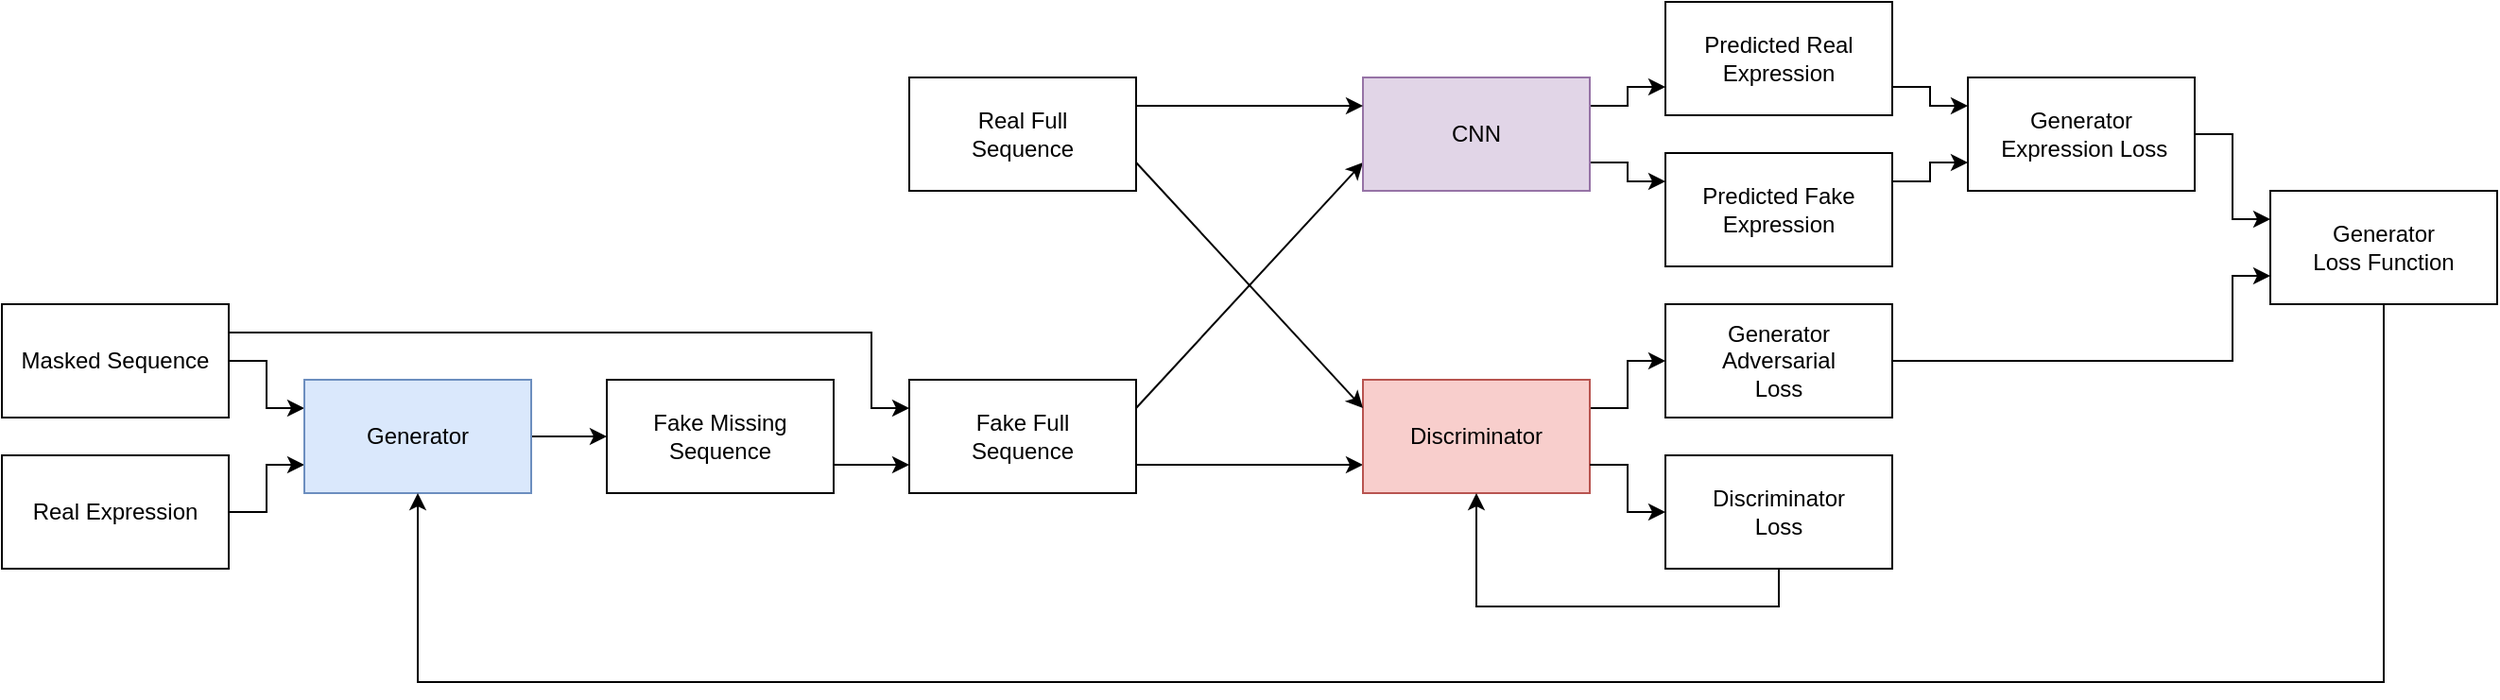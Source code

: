 <mxfile version="24.8.0">
  <diagram name="Page-1" id="w1xVRJd-9sXZaie4cN5L">
    <mxGraphModel dx="1502" dy="192" grid="0" gridSize="10" guides="0" tooltips="0" connect="1" arrows="1" fold="1" page="0" pageScale="1" pageWidth="850" pageHeight="1100" math="0" shadow="0">
      <root>
        <mxCell id="0" />
        <mxCell id="1" parent="0" />
        <mxCell id="ZdumHRwsYj28944mz9WU-9" style="edgeStyle=orthogonalEdgeStyle;rounded=0;orthogonalLoop=1;jettySize=auto;html=1;entryX=0;entryY=0.25;entryDx=0;entryDy=0;exitX=1;exitY=0.5;exitDx=0;exitDy=0;" edge="1" parent="1" source="ZdumHRwsYj28944mz9WU-10" target="ZdumHRwsYj28944mz9WU-13">
          <mxGeometry relative="1" as="geometry" />
        </mxCell>
        <mxCell id="ZdumHRwsYj28944mz9WU-54" style="edgeStyle=orthogonalEdgeStyle;rounded=0;orthogonalLoop=1;jettySize=auto;html=1;exitX=1;exitY=0.25;exitDx=0;exitDy=0;entryX=0;entryY=0.25;entryDx=0;entryDy=0;" edge="1" parent="1" source="ZdumHRwsYj28944mz9WU-10" target="ZdumHRwsYj28944mz9WU-20">
          <mxGeometry relative="1" as="geometry">
            <Array as="points">
              <mxPoint x="780" y="695" />
              <mxPoint x="780" y="735" />
            </Array>
          </mxGeometry>
        </mxCell>
        <mxCell id="ZdumHRwsYj28944mz9WU-10" value="Masked Sequence" style="rounded=0;whiteSpace=wrap;html=1;" vertex="1" parent="1">
          <mxGeometry x="320" y="680" width="120" height="60" as="geometry" />
        </mxCell>
        <mxCell id="ZdumHRwsYj28944mz9WU-11" style="edgeStyle=orthogonalEdgeStyle;rounded=0;orthogonalLoop=1;jettySize=auto;html=1;entryX=0;entryY=0.75;entryDx=0;entryDy=0;" edge="1" parent="1" source="ZdumHRwsYj28944mz9WU-12" target="ZdumHRwsYj28944mz9WU-13">
          <mxGeometry relative="1" as="geometry" />
        </mxCell>
        <mxCell id="ZdumHRwsYj28944mz9WU-12" value="Real Expression" style="rounded=0;whiteSpace=wrap;html=1;" vertex="1" parent="1">
          <mxGeometry x="320" y="760" width="120" height="60" as="geometry" />
        </mxCell>
        <mxCell id="ZdumHRwsYj28944mz9WU-50" style="edgeStyle=orthogonalEdgeStyle;rounded=0;orthogonalLoop=1;jettySize=auto;html=1;entryX=0;entryY=0.5;entryDx=0;entryDy=0;" edge="1" parent="1" source="ZdumHRwsYj28944mz9WU-13" target="ZdumHRwsYj28944mz9WU-48">
          <mxGeometry relative="1" as="geometry" />
        </mxCell>
        <mxCell id="ZdumHRwsYj28944mz9WU-13" value="Generator" style="rounded=0;whiteSpace=wrap;html=1;fillColor=#dae8fc;strokeColor=#6c8ebf;" vertex="1" parent="1">
          <mxGeometry x="480" y="720" width="120" height="60" as="geometry" />
        </mxCell>
        <mxCell id="ZdumHRwsYj28944mz9WU-14" value="" style="edgeStyle=orthogonalEdgeStyle;rounded=0;orthogonalLoop=1;jettySize=auto;html=1;entryX=0;entryY=0.75;entryDx=0;entryDy=0;exitX=1;exitY=0.75;exitDx=0;exitDy=0;" edge="1" parent="1" source="ZdumHRwsYj28944mz9WU-48" target="ZdumHRwsYj28944mz9WU-20">
          <mxGeometry relative="1" as="geometry">
            <mxPoint x="790" y="750" as="sourcePoint" />
            <mxPoint x="800" y="750" as="targetPoint" />
          </mxGeometry>
        </mxCell>
        <mxCell id="ZdumHRwsYj28944mz9WU-18" style="edgeStyle=orthogonalEdgeStyle;rounded=0;orthogonalLoop=1;jettySize=auto;html=1;entryX=0;entryY=0.75;entryDx=0;entryDy=0;exitX=1;exitY=0.75;exitDx=0;exitDy=0;" edge="1" parent="1" source="ZdumHRwsYj28944mz9WU-20" target="ZdumHRwsYj28944mz9WU-22">
          <mxGeometry relative="1" as="geometry" />
        </mxCell>
        <mxCell id="ZdumHRwsYj28944mz9WU-47" style="rounded=0;orthogonalLoop=1;jettySize=auto;html=1;entryX=0;entryY=0.75;entryDx=0;entryDy=0;exitX=1;exitY=0.25;exitDx=0;exitDy=0;" edge="1" parent="1" source="ZdumHRwsYj28944mz9WU-20" target="ZdumHRwsYj28944mz9WU-27">
          <mxGeometry relative="1" as="geometry" />
        </mxCell>
        <mxCell id="ZdumHRwsYj28944mz9WU-20" value="Fake Full&lt;div&gt;Sequence&lt;/div&gt;" style="rounded=0;whiteSpace=wrap;html=1;" vertex="1" parent="1">
          <mxGeometry x="800" y="720" width="120" height="60" as="geometry" />
        </mxCell>
        <mxCell id="ZdumHRwsYj28944mz9WU-21" style="edgeStyle=orthogonalEdgeStyle;rounded=0;orthogonalLoop=1;jettySize=auto;html=1;entryX=0;entryY=0.5;entryDx=0;entryDy=0;exitX=1;exitY=0.25;exitDx=0;exitDy=0;" edge="1" parent="1" source="ZdumHRwsYj28944mz9WU-22" target="ZdumHRwsYj28944mz9WU-24">
          <mxGeometry relative="1" as="geometry" />
        </mxCell>
        <mxCell id="ZdumHRwsYj28944mz9WU-22" value="Discriminator" style="rounded=0;whiteSpace=wrap;html=1;fillColor=#f8cecc;strokeColor=#b85450;" vertex="1" parent="1">
          <mxGeometry x="1040" y="720" width="120" height="60" as="geometry" />
        </mxCell>
        <mxCell id="ZdumHRwsYj28944mz9WU-52" style="edgeStyle=orthogonalEdgeStyle;rounded=0;orthogonalLoop=1;jettySize=auto;html=1;exitX=1;exitY=0.5;exitDx=0;exitDy=0;entryX=0;entryY=0.75;entryDx=0;entryDy=0;" edge="1" parent="1" source="ZdumHRwsYj28944mz9WU-24" target="ZdumHRwsYj28944mz9WU-30">
          <mxGeometry relative="1" as="geometry">
            <Array as="points">
              <mxPoint x="1500" y="710" />
              <mxPoint x="1500" y="665" />
            </Array>
          </mxGeometry>
        </mxCell>
        <mxCell id="ZdumHRwsYj28944mz9WU-24" value="Generator&lt;br&gt;&lt;div&gt;&lt;span style=&quot;background-color: initial;&quot;&gt;Adversarial&lt;/span&gt;&lt;/div&gt;&lt;div&gt;Loss&lt;/div&gt;" style="rounded=0;whiteSpace=wrap;html=1;" vertex="1" parent="1">
          <mxGeometry x="1200" y="680" width="120" height="60" as="geometry" />
        </mxCell>
        <mxCell id="ZdumHRwsYj28944mz9WU-25" style="edgeStyle=orthogonalEdgeStyle;rounded=0;orthogonalLoop=1;jettySize=auto;html=1;exitX=1;exitY=0.75;exitDx=0;exitDy=0;entryX=0;entryY=0.25;entryDx=0;entryDy=0;" edge="1" parent="1" source="ZdumHRwsYj28944mz9WU-27" target="ZdumHRwsYj28944mz9WU-34">
          <mxGeometry relative="1" as="geometry" />
        </mxCell>
        <mxCell id="ZdumHRwsYj28944mz9WU-26" style="edgeStyle=orthogonalEdgeStyle;rounded=0;orthogonalLoop=1;jettySize=auto;html=1;exitX=1;exitY=0.25;exitDx=0;exitDy=0;entryX=0;entryY=0.75;entryDx=0;entryDy=0;" edge="1" parent="1" source="ZdumHRwsYj28944mz9WU-27" target="ZdumHRwsYj28944mz9WU-36">
          <mxGeometry relative="1" as="geometry" />
        </mxCell>
        <mxCell id="ZdumHRwsYj28944mz9WU-27" value="CNN" style="rounded=0;whiteSpace=wrap;html=1;fillColor=#e1d5e7;strokeColor=#9673a6;" vertex="1" parent="1">
          <mxGeometry x="1040" y="560" width="120" height="60" as="geometry" />
        </mxCell>
        <mxCell id="ZdumHRwsYj28944mz9WU-53" style="edgeStyle=orthogonalEdgeStyle;rounded=0;orthogonalLoop=1;jettySize=auto;html=1;entryX=0;entryY=0.25;entryDx=0;entryDy=0;" edge="1" parent="1" source="ZdumHRwsYj28944mz9WU-29" target="ZdumHRwsYj28944mz9WU-30">
          <mxGeometry relative="1" as="geometry" />
        </mxCell>
        <mxCell id="ZdumHRwsYj28944mz9WU-29" value="Generator&lt;div&gt;&amp;nbsp;Expression Loss&lt;/div&gt;" style="rounded=0;whiteSpace=wrap;html=1;" vertex="1" parent="1">
          <mxGeometry x="1360" y="560" width="120" height="60" as="geometry" />
        </mxCell>
        <mxCell id="ZdumHRwsYj28944mz9WU-56" style="edgeStyle=orthogonalEdgeStyle;rounded=0;orthogonalLoop=1;jettySize=auto;html=1;entryX=0.5;entryY=1;entryDx=0;entryDy=0;" edge="1" parent="1" source="ZdumHRwsYj28944mz9WU-30" target="ZdumHRwsYj28944mz9WU-13">
          <mxGeometry relative="1" as="geometry">
            <Array as="points">
              <mxPoint x="1580" y="880" />
              <mxPoint x="540" y="880" />
            </Array>
          </mxGeometry>
        </mxCell>
        <mxCell id="ZdumHRwsYj28944mz9WU-30" value="Generator&lt;div&gt;Loss Function&lt;/div&gt;" style="rounded=0;whiteSpace=wrap;html=1;" vertex="1" parent="1">
          <mxGeometry x="1520" y="620" width="120" height="60" as="geometry" />
        </mxCell>
        <mxCell id="ZdumHRwsYj28944mz9WU-37" style="edgeStyle=orthogonalEdgeStyle;rounded=0;orthogonalLoop=1;jettySize=auto;html=1;exitX=1;exitY=0.25;exitDx=0;exitDy=0;entryX=0;entryY=0.25;entryDx=0;entryDy=0;" edge="1" parent="1" source="ZdumHRwsYj28944mz9WU-32" target="ZdumHRwsYj28944mz9WU-27">
          <mxGeometry relative="1" as="geometry" />
        </mxCell>
        <mxCell id="ZdumHRwsYj28944mz9WU-46" style="rounded=0;orthogonalLoop=1;jettySize=auto;html=1;entryX=0;entryY=0.25;entryDx=0;entryDy=0;exitX=1;exitY=0.75;exitDx=0;exitDy=0;" edge="1" parent="1" source="ZdumHRwsYj28944mz9WU-32" target="ZdumHRwsYj28944mz9WU-22">
          <mxGeometry relative="1" as="geometry" />
        </mxCell>
        <mxCell id="ZdumHRwsYj28944mz9WU-32" value="Real Full&lt;div&gt;&lt;span style=&quot;background-color: initial;&quot;&gt;Sequence&lt;/span&gt;&lt;/div&gt;" style="rounded=0;whiteSpace=wrap;html=1;" vertex="1" parent="1">
          <mxGeometry x="800" y="560" width="120" height="60" as="geometry" />
        </mxCell>
        <mxCell id="ZdumHRwsYj28944mz9WU-33" style="edgeStyle=orthogonalEdgeStyle;rounded=0;orthogonalLoop=1;jettySize=auto;html=1;exitX=1;exitY=0.25;exitDx=0;exitDy=0;entryX=0;entryY=0.75;entryDx=0;entryDy=0;" edge="1" parent="1" source="ZdumHRwsYj28944mz9WU-34" target="ZdumHRwsYj28944mz9WU-29">
          <mxGeometry relative="1" as="geometry" />
        </mxCell>
        <mxCell id="ZdumHRwsYj28944mz9WU-34" value="Predicted Fake Expression" style="rounded=0;whiteSpace=wrap;html=1;" vertex="1" parent="1">
          <mxGeometry x="1200" y="600" width="120" height="60" as="geometry" />
        </mxCell>
        <mxCell id="ZdumHRwsYj28944mz9WU-35" style="edgeStyle=orthogonalEdgeStyle;rounded=0;orthogonalLoop=1;jettySize=auto;html=1;exitX=1;exitY=0.75;exitDx=0;exitDy=0;entryX=0;entryY=0.25;entryDx=0;entryDy=0;" edge="1" parent="1" source="ZdumHRwsYj28944mz9WU-36" target="ZdumHRwsYj28944mz9WU-29">
          <mxGeometry relative="1" as="geometry" />
        </mxCell>
        <mxCell id="ZdumHRwsYj28944mz9WU-36" value="Predicted Real Expression" style="rounded=0;whiteSpace=wrap;html=1;" vertex="1" parent="1">
          <mxGeometry x="1200" y="520" width="120" height="60" as="geometry" />
        </mxCell>
        <mxCell id="ZdumHRwsYj28944mz9WU-55" style="edgeStyle=orthogonalEdgeStyle;rounded=0;orthogonalLoop=1;jettySize=auto;html=1;entryX=0.5;entryY=1;entryDx=0;entryDy=0;" edge="1" parent="1" source="ZdumHRwsYj28944mz9WU-40" target="ZdumHRwsYj28944mz9WU-22">
          <mxGeometry relative="1" as="geometry">
            <Array as="points">
              <mxPoint x="1260" y="840" />
              <mxPoint x="1100" y="840" />
            </Array>
          </mxGeometry>
        </mxCell>
        <mxCell id="ZdumHRwsYj28944mz9WU-40" value="Discriminator&lt;div&gt;Loss&lt;/div&gt;" style="rounded=0;whiteSpace=wrap;html=1;" vertex="1" parent="1">
          <mxGeometry x="1200" y="760" width="120" height="60" as="geometry" />
        </mxCell>
        <mxCell id="ZdumHRwsYj28944mz9WU-41" style="edgeStyle=orthogonalEdgeStyle;rounded=0;orthogonalLoop=1;jettySize=auto;html=1;exitX=1;exitY=0.75;exitDx=0;exitDy=0;" edge="1" parent="1" source="ZdumHRwsYj28944mz9WU-22" target="ZdumHRwsYj28944mz9WU-40">
          <mxGeometry relative="1" as="geometry">
            <mxPoint x="1170" y="745" as="sourcePoint" />
            <mxPoint x="1210" y="720" as="targetPoint" />
          </mxGeometry>
        </mxCell>
        <mxCell id="ZdumHRwsYj28944mz9WU-48" value="Fake Missing Sequence" style="rounded=0;whiteSpace=wrap;html=1;" vertex="1" parent="1">
          <mxGeometry x="640" y="720" width="120" height="60" as="geometry" />
        </mxCell>
      </root>
    </mxGraphModel>
  </diagram>
</mxfile>
